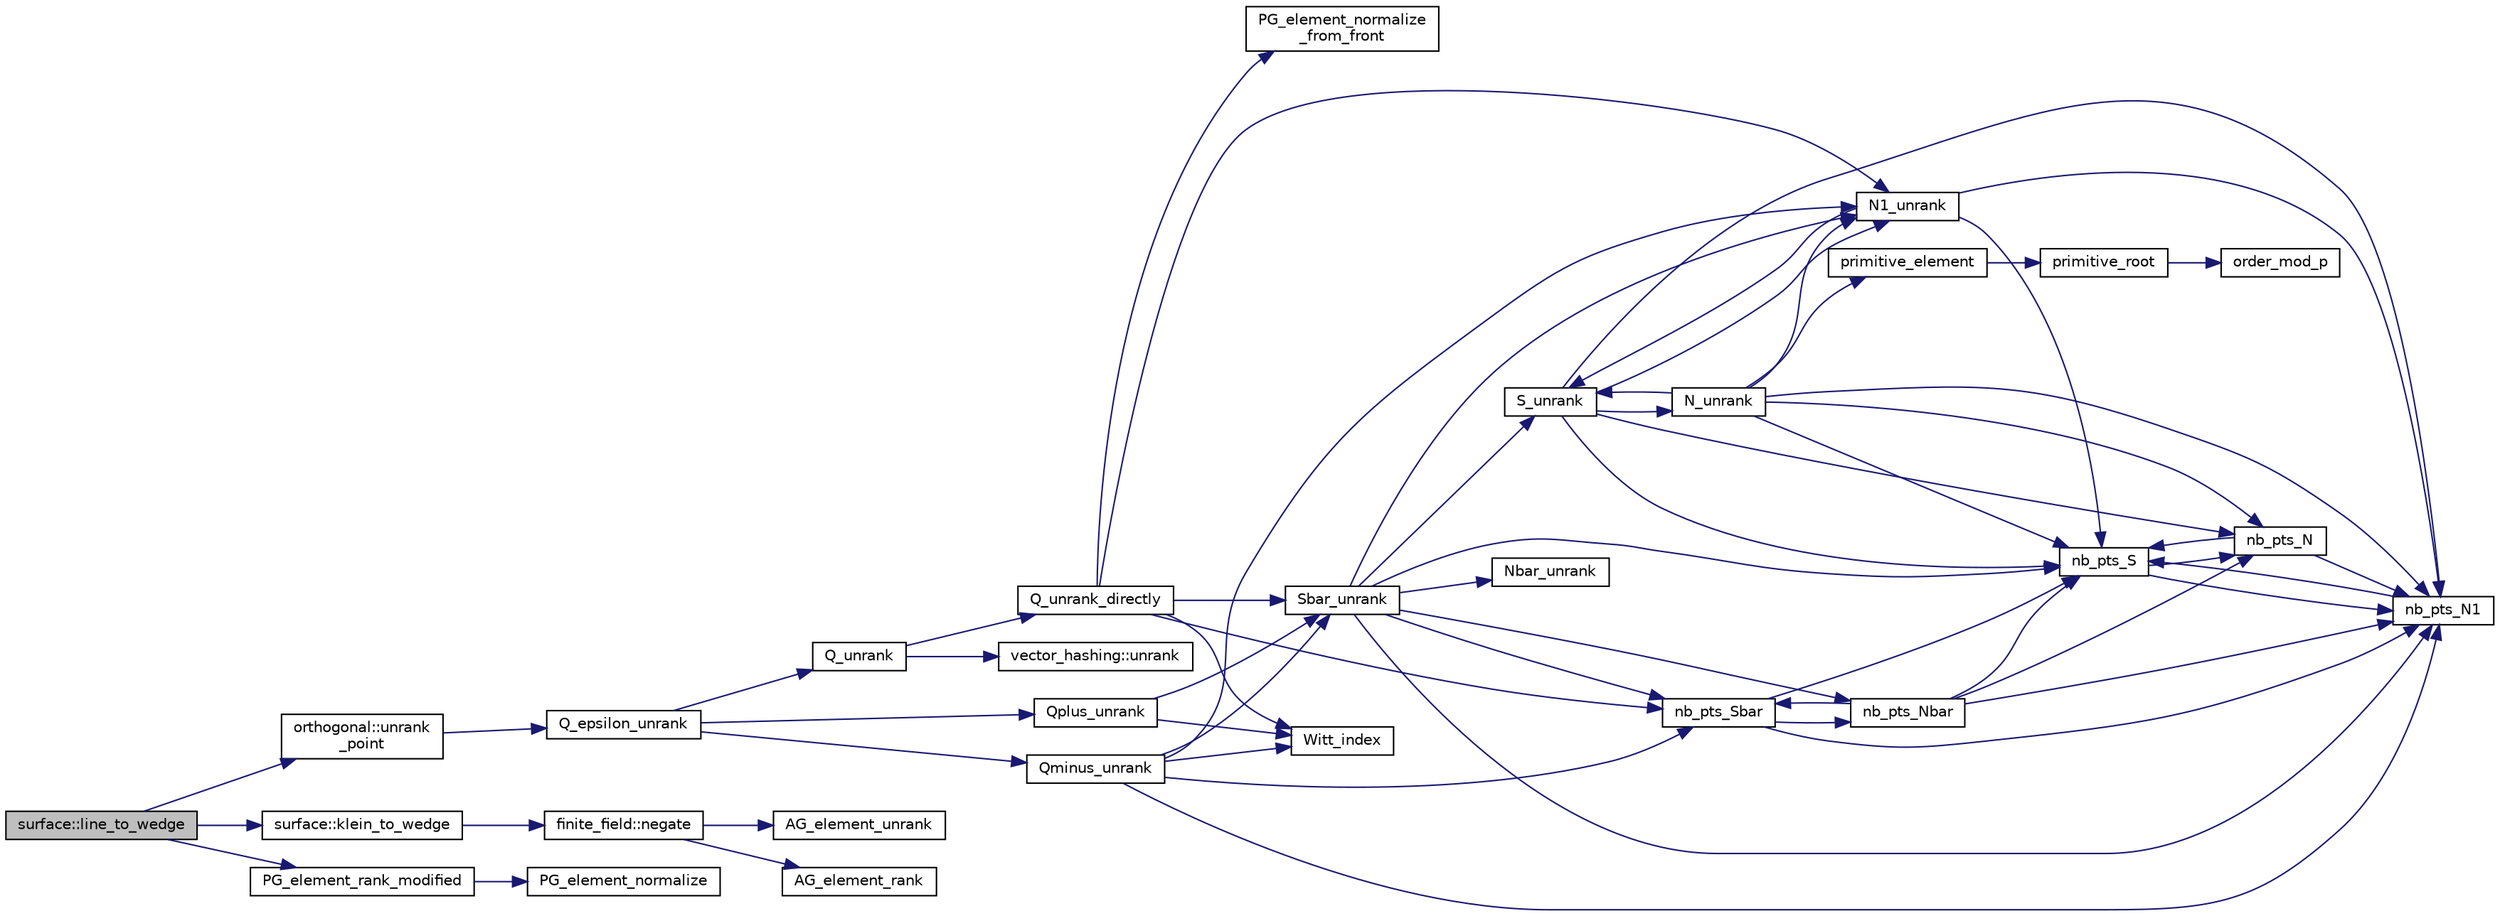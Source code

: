 digraph "surface::line_to_wedge"
{
  edge [fontname="Helvetica",fontsize="10",labelfontname="Helvetica",labelfontsize="10"];
  node [fontname="Helvetica",fontsize="10",shape=record];
  rankdir="LR";
  Node3396 [label="surface::line_to_wedge",height=0.2,width=0.4,color="black", fillcolor="grey75", style="filled", fontcolor="black"];
  Node3396 -> Node3397 [color="midnightblue",fontsize="10",style="solid",fontname="Helvetica"];
  Node3397 [label="orthogonal::unrank\l_point",height=0.2,width=0.4,color="black", fillcolor="white", style="filled",URL="$d7/daa/classorthogonal.html#ab655117100f7c66c19817b84ac5ac0a0"];
  Node3397 -> Node3398 [color="midnightblue",fontsize="10",style="solid",fontname="Helvetica"];
  Node3398 [label="Q_epsilon_unrank",height=0.2,width=0.4,color="black", fillcolor="white", style="filled",URL="$d4/d67/geometry_8h.html#af162c4d30d4a6528299e37551c353e7b"];
  Node3398 -> Node3399 [color="midnightblue",fontsize="10",style="solid",fontname="Helvetica"];
  Node3399 [label="Q_unrank",height=0.2,width=0.4,color="black", fillcolor="white", style="filled",URL="$db/da0/lib_2foundations_2geometry_2orthogonal__points_8_c.html#a6d02923d5b54ef796934e753e6f5b65b"];
  Node3399 -> Node3400 [color="midnightblue",fontsize="10",style="solid",fontname="Helvetica"];
  Node3400 [label="vector_hashing::unrank",height=0.2,width=0.4,color="black", fillcolor="white", style="filled",URL="$d8/daa/classvector__hashing.html#abbebd3a96a6d27a34b9b49af99e2ed3d"];
  Node3399 -> Node3401 [color="midnightblue",fontsize="10",style="solid",fontname="Helvetica"];
  Node3401 [label="Q_unrank_directly",height=0.2,width=0.4,color="black", fillcolor="white", style="filled",URL="$db/da0/lib_2foundations_2geometry_2orthogonal__points_8_c.html#a105e7e72249e78fcf0785c69099d90ce"];
  Node3401 -> Node3402 [color="midnightblue",fontsize="10",style="solid",fontname="Helvetica"];
  Node3402 [label="Witt_index",height=0.2,width=0.4,color="black", fillcolor="white", style="filled",URL="$db/da0/lib_2foundations_2geometry_2orthogonal__points_8_c.html#ab3483ecb9859a6758f82b5327da50534"];
  Node3401 -> Node3403 [color="midnightblue",fontsize="10",style="solid",fontname="Helvetica"];
  Node3403 [label="nb_pts_Sbar",height=0.2,width=0.4,color="black", fillcolor="white", style="filled",URL="$db/da0/lib_2foundations_2geometry_2orthogonal__points_8_c.html#a986dda26505c9934c771578b084f67cc"];
  Node3403 -> Node3404 [color="midnightblue",fontsize="10",style="solid",fontname="Helvetica"];
  Node3404 [label="nb_pts_S",height=0.2,width=0.4,color="black", fillcolor="white", style="filled",URL="$db/da0/lib_2foundations_2geometry_2orthogonal__points_8_c.html#a9bc3dec6e722644d182738102c3e04f3"];
  Node3404 -> Node3405 [color="midnightblue",fontsize="10",style="solid",fontname="Helvetica"];
  Node3405 [label="nb_pts_N",height=0.2,width=0.4,color="black", fillcolor="white", style="filled",URL="$db/da0/lib_2foundations_2geometry_2orthogonal__points_8_c.html#a93e16898c27b1d1c0a6405a7b0615ba6"];
  Node3405 -> Node3404 [color="midnightblue",fontsize="10",style="solid",fontname="Helvetica"];
  Node3405 -> Node3406 [color="midnightblue",fontsize="10",style="solid",fontname="Helvetica"];
  Node3406 [label="nb_pts_N1",height=0.2,width=0.4,color="black", fillcolor="white", style="filled",URL="$db/da0/lib_2foundations_2geometry_2orthogonal__points_8_c.html#ae0f2e1c76523db67b4ec9629ccc35bc6"];
  Node3406 -> Node3404 [color="midnightblue",fontsize="10",style="solid",fontname="Helvetica"];
  Node3404 -> Node3406 [color="midnightblue",fontsize="10",style="solid",fontname="Helvetica"];
  Node3403 -> Node3407 [color="midnightblue",fontsize="10",style="solid",fontname="Helvetica"];
  Node3407 [label="nb_pts_Nbar",height=0.2,width=0.4,color="black", fillcolor="white", style="filled",URL="$db/da0/lib_2foundations_2geometry_2orthogonal__points_8_c.html#a51b4684a176c6841fd3cd6c34c684c2c"];
  Node3407 -> Node3403 [color="midnightblue",fontsize="10",style="solid",fontname="Helvetica"];
  Node3407 -> Node3405 [color="midnightblue",fontsize="10",style="solid",fontname="Helvetica"];
  Node3407 -> Node3404 [color="midnightblue",fontsize="10",style="solid",fontname="Helvetica"];
  Node3407 -> Node3406 [color="midnightblue",fontsize="10",style="solid",fontname="Helvetica"];
  Node3403 -> Node3406 [color="midnightblue",fontsize="10",style="solid",fontname="Helvetica"];
  Node3401 -> Node3408 [color="midnightblue",fontsize="10",style="solid",fontname="Helvetica"];
  Node3408 [label="Sbar_unrank",height=0.2,width=0.4,color="black", fillcolor="white", style="filled",URL="$db/da0/lib_2foundations_2geometry_2orthogonal__points_8_c.html#a65d9b9ccfff12dd92f4f4e8360701c98"];
  Node3408 -> Node3403 [color="midnightblue",fontsize="10",style="solid",fontname="Helvetica"];
  Node3408 -> Node3404 [color="midnightblue",fontsize="10",style="solid",fontname="Helvetica"];
  Node3408 -> Node3409 [color="midnightblue",fontsize="10",style="solid",fontname="Helvetica"];
  Node3409 [label="S_unrank",height=0.2,width=0.4,color="black", fillcolor="white", style="filled",URL="$db/da0/lib_2foundations_2geometry_2orthogonal__points_8_c.html#a18964a35af25f1b4a85f4eaeb1543d92"];
  Node3409 -> Node3404 [color="midnightblue",fontsize="10",style="solid",fontname="Helvetica"];
  Node3409 -> Node3405 [color="midnightblue",fontsize="10",style="solid",fontname="Helvetica"];
  Node3409 -> Node3406 [color="midnightblue",fontsize="10",style="solid",fontname="Helvetica"];
  Node3409 -> Node3410 [color="midnightblue",fontsize="10",style="solid",fontname="Helvetica"];
  Node3410 [label="N_unrank",height=0.2,width=0.4,color="black", fillcolor="white", style="filled",URL="$db/da0/lib_2foundations_2geometry_2orthogonal__points_8_c.html#ab79724bd19da3bc1b383550113f9d7aa"];
  Node3410 -> Node3404 [color="midnightblue",fontsize="10",style="solid",fontname="Helvetica"];
  Node3410 -> Node3405 [color="midnightblue",fontsize="10",style="solid",fontname="Helvetica"];
  Node3410 -> Node3409 [color="midnightblue",fontsize="10",style="solid",fontname="Helvetica"];
  Node3410 -> Node3406 [color="midnightblue",fontsize="10",style="solid",fontname="Helvetica"];
  Node3410 -> Node3411 [color="midnightblue",fontsize="10",style="solid",fontname="Helvetica"];
  Node3411 [label="N1_unrank",height=0.2,width=0.4,color="black", fillcolor="white", style="filled",URL="$db/da0/lib_2foundations_2geometry_2orthogonal__points_8_c.html#aa9427e27f7f207c1baff3a34cc5d78cf"];
  Node3411 -> Node3404 [color="midnightblue",fontsize="10",style="solid",fontname="Helvetica"];
  Node3411 -> Node3406 [color="midnightblue",fontsize="10",style="solid",fontname="Helvetica"];
  Node3411 -> Node3409 [color="midnightblue",fontsize="10",style="solid",fontname="Helvetica"];
  Node3410 -> Node3412 [color="midnightblue",fontsize="10",style="solid",fontname="Helvetica"];
  Node3412 [label="primitive_element",height=0.2,width=0.4,color="black", fillcolor="white", style="filled",URL="$db/da0/lib_2foundations_2geometry_2orthogonal__points_8_c.html#a97350390ec02c8cd9f54751708e28768"];
  Node3412 -> Node3413 [color="midnightblue",fontsize="10",style="solid",fontname="Helvetica"];
  Node3413 [label="primitive_root",height=0.2,width=0.4,color="black", fillcolor="white", style="filled",URL="$de/dc5/algebra__and__number__theory_8h.html#a0b6f7619d12ff2c4e60b852b820b0972"];
  Node3413 -> Node3414 [color="midnightblue",fontsize="10",style="solid",fontname="Helvetica"];
  Node3414 [label="order_mod_p",height=0.2,width=0.4,color="black", fillcolor="white", style="filled",URL="$df/dda/number__theory_8_c.html#aa38aa7e68ab81726a4462995135456b2"];
  Node3409 -> Node3411 [color="midnightblue",fontsize="10",style="solid",fontname="Helvetica"];
  Node3408 -> Node3407 [color="midnightblue",fontsize="10",style="solid",fontname="Helvetica"];
  Node3408 -> Node3406 [color="midnightblue",fontsize="10",style="solid",fontname="Helvetica"];
  Node3408 -> Node3415 [color="midnightblue",fontsize="10",style="solid",fontname="Helvetica"];
  Node3415 [label="Nbar_unrank",height=0.2,width=0.4,color="black", fillcolor="white", style="filled",URL="$db/da0/lib_2foundations_2geometry_2orthogonal__points_8_c.html#ad641d8fb061c898a2c18266e263fb278"];
  Node3408 -> Node3411 [color="midnightblue",fontsize="10",style="solid",fontname="Helvetica"];
  Node3401 -> Node3416 [color="midnightblue",fontsize="10",style="solid",fontname="Helvetica"];
  Node3416 [label="PG_element_normalize\l_from_front",height=0.2,width=0.4,color="black", fillcolor="white", style="filled",URL="$d4/d67/geometry_8h.html#af675caf5f9975573455c8d93cb56bf95"];
  Node3401 -> Node3411 [color="midnightblue",fontsize="10",style="solid",fontname="Helvetica"];
  Node3398 -> Node3417 [color="midnightblue",fontsize="10",style="solid",fontname="Helvetica"];
  Node3417 [label="Qplus_unrank",height=0.2,width=0.4,color="black", fillcolor="white", style="filled",URL="$db/da0/lib_2foundations_2geometry_2orthogonal__points_8_c.html#ad50512edd586919700e033744b4a03c8"];
  Node3417 -> Node3402 [color="midnightblue",fontsize="10",style="solid",fontname="Helvetica"];
  Node3417 -> Node3408 [color="midnightblue",fontsize="10",style="solid",fontname="Helvetica"];
  Node3398 -> Node3418 [color="midnightblue",fontsize="10",style="solid",fontname="Helvetica"];
  Node3418 [label="Qminus_unrank",height=0.2,width=0.4,color="black", fillcolor="white", style="filled",URL="$db/da0/lib_2foundations_2geometry_2orthogonal__points_8_c.html#ac2dd18f435ab479095b836a483c12c7d"];
  Node3418 -> Node3402 [color="midnightblue",fontsize="10",style="solid",fontname="Helvetica"];
  Node3418 -> Node3403 [color="midnightblue",fontsize="10",style="solid",fontname="Helvetica"];
  Node3418 -> Node3408 [color="midnightblue",fontsize="10",style="solid",fontname="Helvetica"];
  Node3418 -> Node3406 [color="midnightblue",fontsize="10",style="solid",fontname="Helvetica"];
  Node3418 -> Node3411 [color="midnightblue",fontsize="10",style="solid",fontname="Helvetica"];
  Node3396 -> Node3419 [color="midnightblue",fontsize="10",style="solid",fontname="Helvetica"];
  Node3419 [label="surface::klein_to_wedge",height=0.2,width=0.4,color="black", fillcolor="white", style="filled",URL="$d5/d88/classsurface.html#afe0396f2f4912d7b975c3c7f4bc5853b"];
  Node3419 -> Node3420 [color="midnightblue",fontsize="10",style="solid",fontname="Helvetica"];
  Node3420 [label="finite_field::negate",height=0.2,width=0.4,color="black", fillcolor="white", style="filled",URL="$df/d5a/classfinite__field.html#aa9d798298f25d4a9262b5bc5f1733e31"];
  Node3420 -> Node3421 [color="midnightblue",fontsize="10",style="solid",fontname="Helvetica"];
  Node3421 [label="AG_element_unrank",height=0.2,width=0.4,color="black", fillcolor="white", style="filled",URL="$d4/d67/geometry_8h.html#a4a33b86c87b2879b97cfa1327abe2885"];
  Node3420 -> Node3422 [color="midnightblue",fontsize="10",style="solid",fontname="Helvetica"];
  Node3422 [label="AG_element_rank",height=0.2,width=0.4,color="black", fillcolor="white", style="filled",URL="$d4/d67/geometry_8h.html#ab2ac908d07dd8038fd996e26bdc75c17"];
  Node3396 -> Node3423 [color="midnightblue",fontsize="10",style="solid",fontname="Helvetica"];
  Node3423 [label="PG_element_rank_modified",height=0.2,width=0.4,color="black", fillcolor="white", style="filled",URL="$d4/d67/geometry_8h.html#a9cd1a8bf5b88a038e33862f6c2c3dd36"];
  Node3423 -> Node3424 [color="midnightblue",fontsize="10",style="solid",fontname="Helvetica"];
  Node3424 [label="PG_element_normalize",height=0.2,width=0.4,color="black", fillcolor="white", style="filled",URL="$df/de4/projective_8_c.html#a5a4c3c1158bad6bab0d786c616bd0996"];
}
